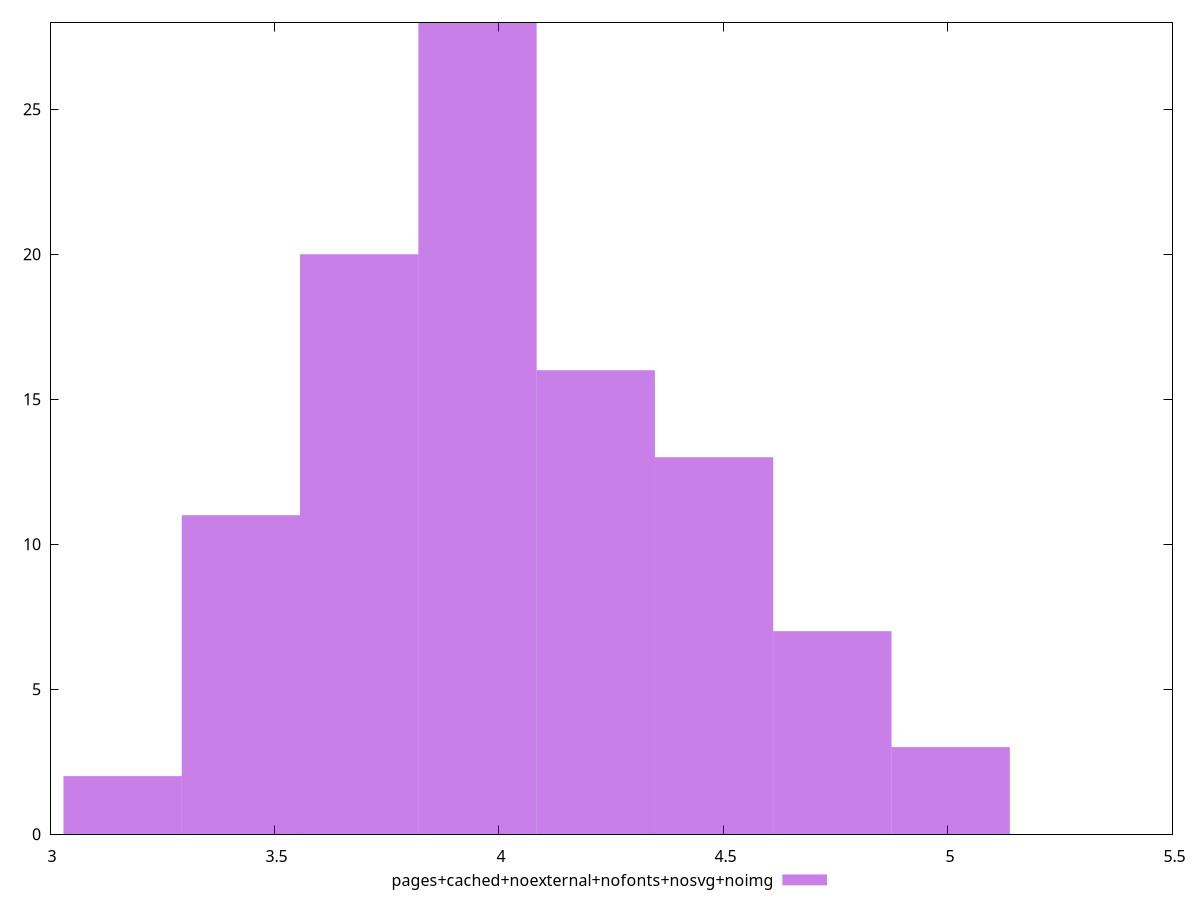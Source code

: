 $_pagesCachedNoexternalNofontsNosvgNoimg <<EOF
3.9521025472037823 28
3.688629044056863 20
4.742523056644538 7
3.4251555409099446 11
4.47904955349762 13
4.215576050350701 16
3.1616820377630255 2
5.005996559791457 3
EOF
set key outside below
set terminal pngcairo
set output "report_00006_2020-11-02T20-21-41.718Z/network-server-latency/pages+cached+noexternal+nofonts+nosvg+noimg//raw_hist.png"
set yrange [0:28]
set boxwidth 0.2634735031469188
set style fill transparent solid 0.5 noborder
plot $_pagesCachedNoexternalNofontsNosvgNoimg title "pages+cached+noexternal+nofonts+nosvg+noimg" with boxes ,